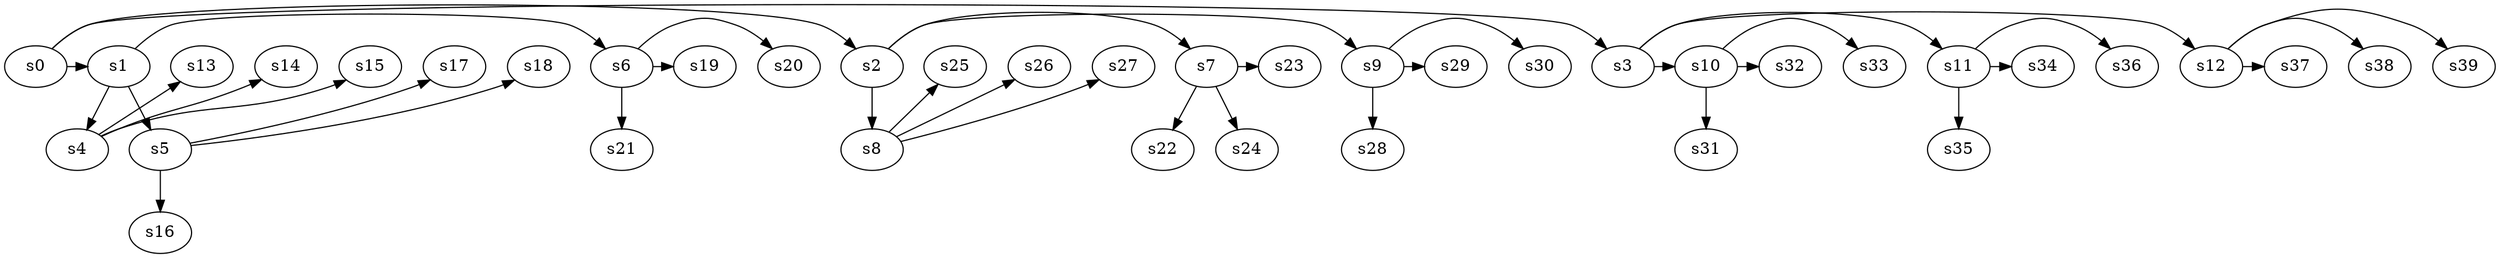 digraph game_0232_branch_4_3 {
    s0 [name="s0", player=1, target=1];
    s1 [name="s1", player=0, target=1];
    s2 [name="s2", player=1];
    s3 [name="s3", player=1];
    s4 [name="s4", player=1];
    s5 [name="s5", player=1];
    s6 [name="s6", player=1];
    s7 [name="s7", player=1];
    s8 [name="s8", player=0];
    s9 [name="s9", player=1];
    s10 [name="s10", player=1];
    s11 [name="s11", player=1, target=1];
    s12 [name="s12", player=1];
    s13 [name="s13", player=1];
    s14 [name="s14", player=0];
    s15 [name="s15", player=1];
    s16 [name="s16", player=0];
    s17 [name="s17", player=1];
    s18 [name="s18", player=0];
    s19 [name="s19", player=1];
    s20 [name="s20", player=1, target=1];
    s21 [name="s21", player=1];
    s22 [name="s22", player=1];
    s23 [name="s23", player=0];
    s24 [name="s24", player=0, target=1];
    s25 [name="s25", player=1, target=1];
    s26 [name="s26", player=1, target=1];
    s27 [name="s27", player=1];
    s28 [name="s28", player=0];
    s29 [name="s29", player=1];
    s30 [name="s30", player=1];
    s31 [name="s31", player=1];
    s32 [name="s32", player=0];
    s33 [name="s33", player=0];
    s34 [name="s34", player=1, target=1];
    s35 [name="s35", player=1];
    s36 [name="s36", player=1];
    s37 [name="s37", player=1];
    s38 [name="s38", player=0, target=1];
    s39 [name="s39", player=1];

    s0 -> s1 [constraint="time == 0 || time == 1"];
    s0 -> s2 [constraint="time == 11"];
    s0 -> s3 [constraint="time == 2 || time == 7"];
    s1 -> s4;
    s1 -> s5;
    s1 -> s6 [constraint="time == 2 || time == 10"];
    s2 -> s7 [constraint="time % 3 == 2"];
    s2 -> s8;
    s2 -> s9 [constraint="time % 5 == 1"];
    s3 -> s10 [constraint="time == 2 || time == 10"];
    s3 -> s11 [constraint="time % 5 == 3"];
    s3 -> s12 [constraint="time % 2 == 0 || time % 4 == 1"];
    s4 -> s13 [constraint="time % 4 == 0 || time % 4 == 1"];
    s4 -> s14 [constraint="time == 3 || time == 9"];
    s4 -> s15 [constraint="time % 3 == 0 || time % 2 == 1"];
    s5 -> s16;
    s5 -> s17 [constraint="time % 2 == 0 || time % 2 == 1"];
    s5 -> s18 [constraint="time == 0"];
    s6 -> s19 [constraint="time % 3 == 0 || time % 4 == 1"];
    s6 -> s20 [constraint="time == 4 || time == 10 || time == 11"];
    s6 -> s21;
    s7 -> s22;
    s7 -> s23 [constraint="time == 1 || time == 3 || time == 14"];
    s7 -> s24;
    s8 -> s25 [constraint="!(time % 4 == 0)"];
    s8 -> s26 [constraint="time == 8"];
    s8 -> s27 [constraint="time % 3 == 1"];
    s9 -> s28;
    s9 -> s29 [constraint="time == 12"];
    s9 -> s30 [constraint="!(time % 3 == 0)"];
    s10 -> s31;
    s10 -> s32 [constraint="time % 4 == 2"];
    s10 -> s33 [constraint="time % 5 == 1"];
    s11 -> s34 [constraint="time % 3 == 2"];
    s11 -> s35;
    s11 -> s36 [constraint="time % 2 == 0"];
    s12 -> s37 [constraint="time == 4"];
    s12 -> s38 [constraint="time == 8"];
    s12 -> s39 [constraint="time % 4 == 1"];
}
